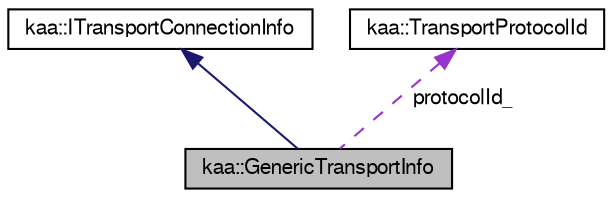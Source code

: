 digraph "kaa::GenericTransportInfo"
{
  bgcolor="transparent";
  edge [fontname="FreeSans",fontsize="10",labelfontname="FreeSans",labelfontsize="10"];
  node [fontname="FreeSans",fontsize="10",shape=record];
  Node1 [label="kaa::GenericTransportInfo",height=0.2,width=0.4,color="black", fillcolor="grey75", style="filled" fontcolor="black"];
  Node2 -> Node1 [dir="back",color="midnightblue",fontsize="10",style="solid",fontname="FreeSans"];
  Node2 [label="kaa::ITransportConnectionInfo",height=0.2,width=0.4,color="black",URL="$classkaa_1_1ITransportConnectionInfo.html"];
  Node3 -> Node1 [dir="back",color="darkorchid3",fontsize="10",style="dashed",label=" protocolId_" ,fontname="FreeSans"];
  Node3 [label="kaa::TransportProtocolId",height=0.2,width=0.4,color="black",URL="$classkaa_1_1TransportProtocolId.html"];
}
